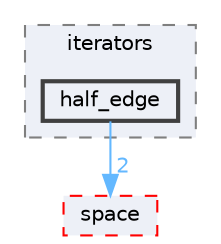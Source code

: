 digraph "/home/runner/work/vclib/vclib/include/vclib/mesh/iterators/half_edge"
{
 // LATEX_PDF_SIZE
  bgcolor="transparent";
  edge [fontname=Helvetica,fontsize=10,labelfontname=Helvetica,labelfontsize=10];
  node [fontname=Helvetica,fontsize=10,shape=box,height=0.2,width=0.4];
  compound=true
  subgraph clusterdir_6889ae968e80656580beafd3f2fa6a8c {
    graph [ bgcolor="#edf0f7", pencolor="grey50", label="iterators", fontname=Helvetica,fontsize=10 style="filled,dashed", URL="dir_6889ae968e80656580beafd3f2fa6a8c.html",tooltip=""]
  dir_1bd0829dbe3cd0a1ca2f062531f263d7 [label="half_edge", fillcolor="#edf0f7", color="grey25", style="filled,bold", URL="dir_1bd0829dbe3cd0a1ca2f062531f263d7.html",tooltip=""];
  }
  dir_f5c67e0d94465501863c6ccee7fad822 [label="space", fillcolor="#edf0f7", color="red", style="filled,dashed", URL="dir_f5c67e0d94465501863c6ccee7fad822.html",tooltip=""];
  dir_1bd0829dbe3cd0a1ca2f062531f263d7->dir_f5c67e0d94465501863c6ccee7fad822 [headlabel="2", labeldistance=1.5 headhref="dir_000018_000053.html" color="steelblue1" fontcolor="steelblue1"];
}
